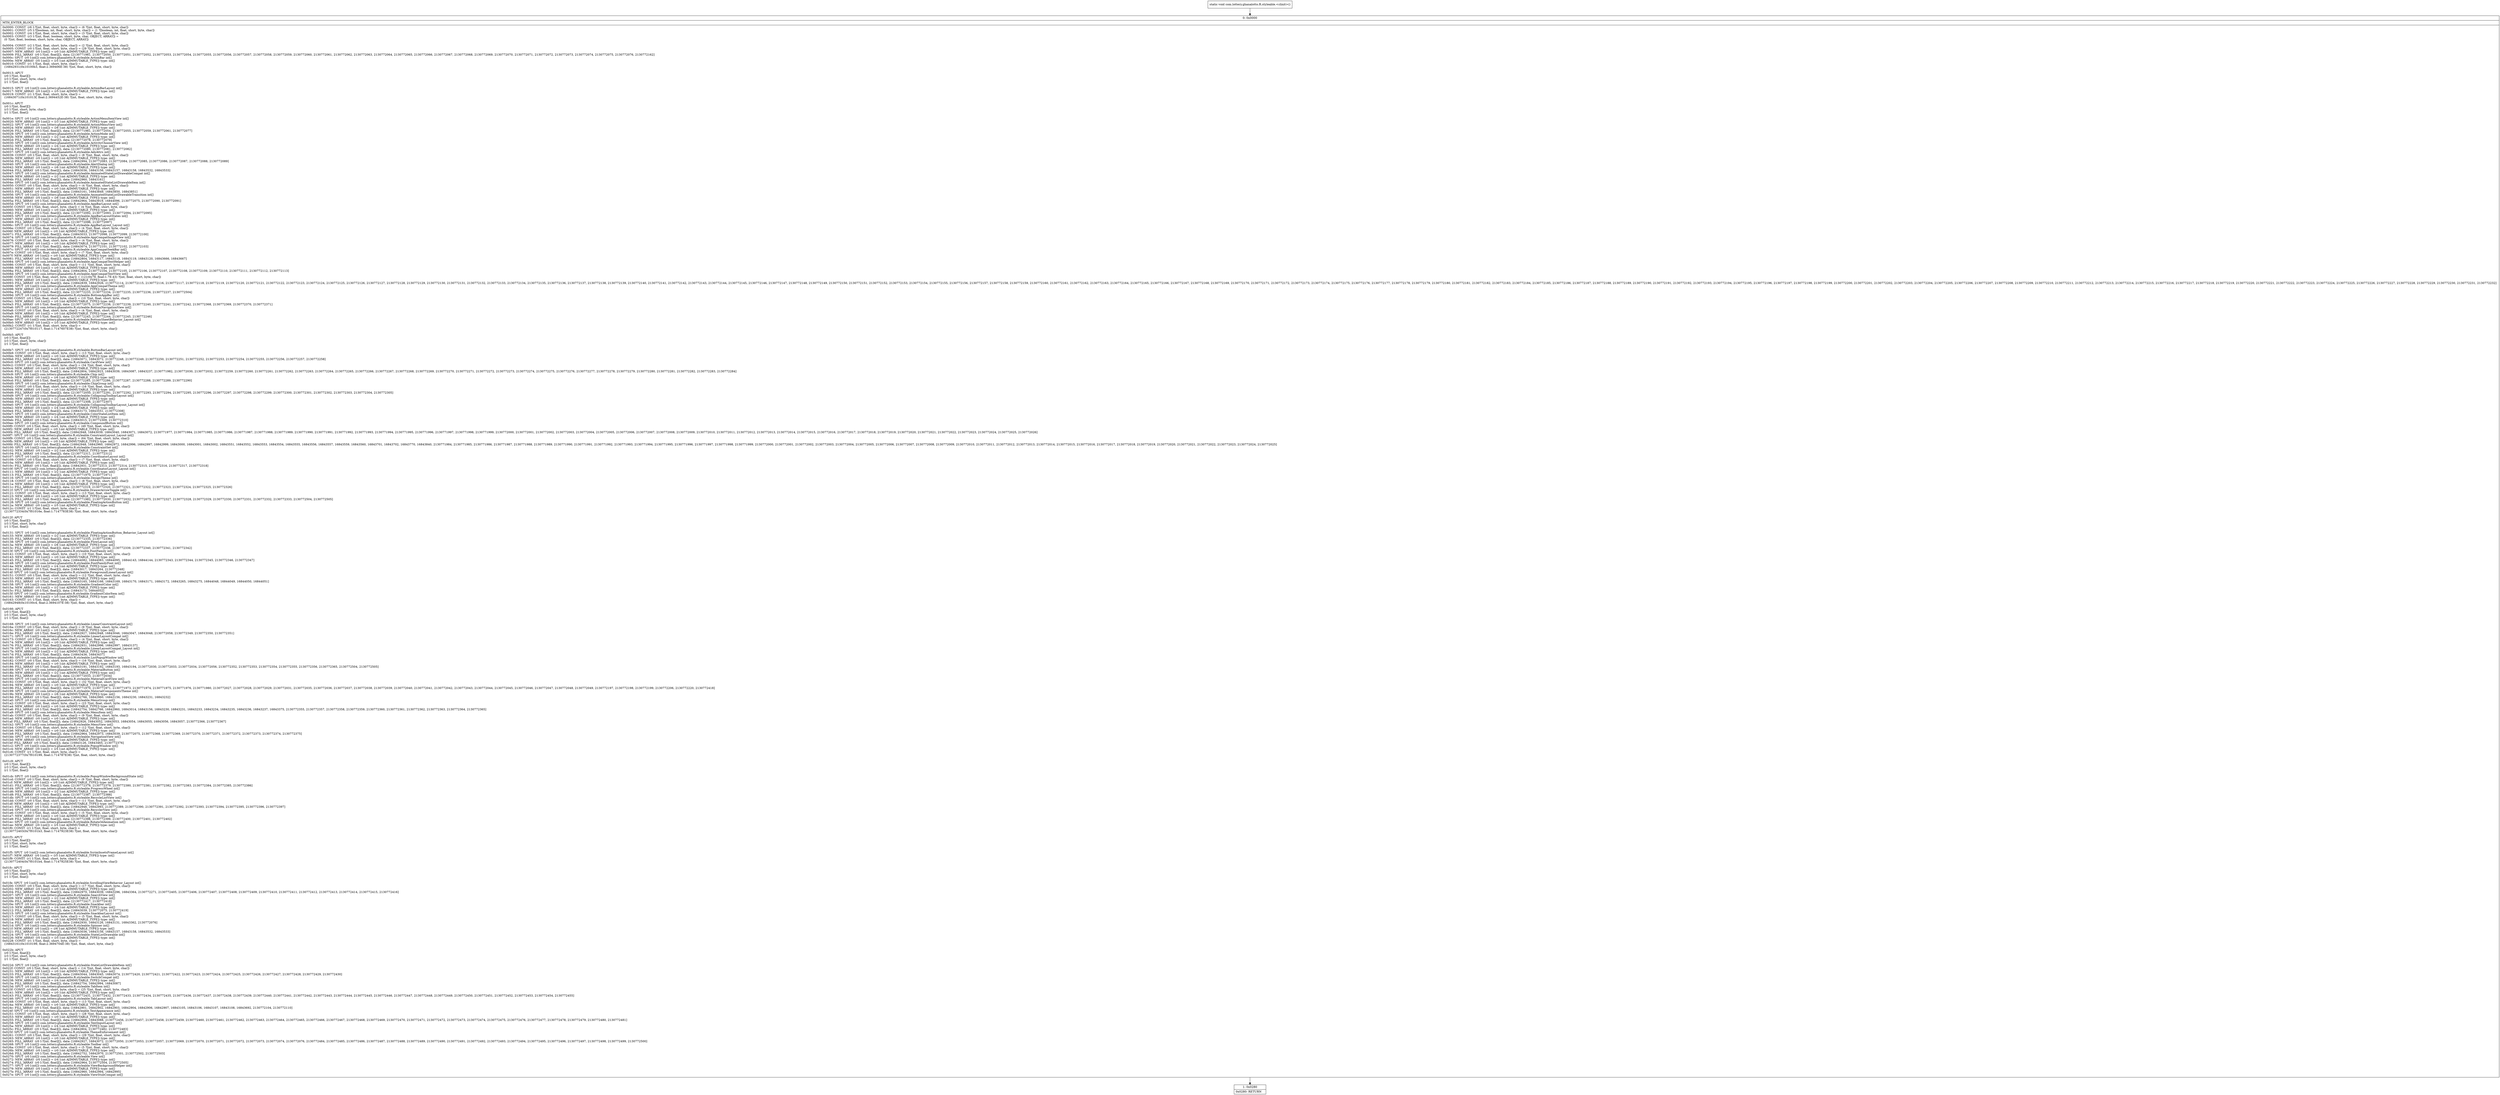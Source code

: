 digraph "CFG forcom.lottery.ghanalotto.R.styleable.\<clinit\>()V" {
Node_0 [shape=record,label="{0\:\ 0x0000|MTH_ENTER_BLOCK\l|0x0000: CONST  (r6 I:?[int, float, short, byte, char]) = (6 ?[int, float, short, byte, char]) \l0x0001: CONST  (r5 I:?[boolean, int, float, short, byte, char]) = (1 ?[boolean, int, float, short, byte, char]) \l0x0002: CONST  (r4 I:?[int, float, short, byte, char]) = (3 ?[int, float, short, byte, char]) \l0x0003: CONST  (r3 I:?[int, float, boolean, short, byte, char, OBJECT, ARRAY]) = \l  (0 ?[int, float, boolean, short, byte, char, OBJECT, ARRAY])\l \l0x0004: CONST  (r2 I:?[int, float, short, byte, char]) = (2 ?[int, float, short, byte, char]) \l0x0005: CONST  (r0 I:?[int, float, short, byte, char]) = (29 ?[int, float, short, byte, char]) \l0x0007: NEW_ARRAY  (r0 I:int[]) = (r0 I:int A[IMMUTABLE_TYPE]) type: int[] \l0x0009: FILL_ARRAY  (r0 I:?[int, float][]), data: [2130771981, 2130772050, 2130772051, 2130772052, 2130772053, 2130772054, 2130772055, 2130772056, 2130772057, 2130772058, 2130772059, 2130772060, 2130772061, 2130772062, 2130772063, 2130772064, 2130772065, 2130772066, 2130772067, 2130772068, 2130772069, 2130772070, 2130772071, 2130772072, 2130772073, 2130772074, 2130772075, 2130772076, 2130772162] \l0x000c: SPUT  (r0 I:int[]) com.lottery.ghanalotto.R.styleable.ActionBar int[] \l0x000e: NEW_ARRAY  (r0 I:int[]) = (r5 I:int A[IMMUTABLE_TYPE]) type: int[] \l0x0010: CONST  (r1 I:?[int, float, short, byte, char]) = \l  (16842931(0x10100b3, float:2.369406E\-38) ?[int, float, short, byte, char])\l \l0x0013: APUT  \l  (r0 I:?[int, float][])\l  (r3 I:?[int, short, byte, char])\l  (r1 I:?[int, float])\l \l0x0015: SPUT  (r0 I:int[]) com.lottery.ghanalotto.R.styleable.ActionBarLayout int[] \l0x0017: NEW_ARRAY  (r0 I:int[]) = (r5 I:int A[IMMUTABLE_TYPE]) type: int[] \l0x0019: CONST  (r1 I:?[int, float, short, byte, char]) = \l  (16843071(0x101013f, float:2.3694452E\-38) ?[int, float, short, byte, char])\l \l0x001c: APUT  \l  (r0 I:?[int, float][])\l  (r3 I:?[int, short, byte, char])\l  (r1 I:?[int, float])\l \l0x001e: SPUT  (r0 I:int[]) com.lottery.ghanalotto.R.styleable.ActionMenuItemView int[] \l0x0020: NEW_ARRAY  (r0 I:int[]) = (r3 I:int A[IMMUTABLE_TYPE]) type: int[] \l0x0022: SPUT  (r0 I:int[]) com.lottery.ghanalotto.R.styleable.ActionMenuView int[] \l0x0024: NEW_ARRAY  (r0 I:int[]) = (r6 I:int A[IMMUTABLE_TYPE]) type: int[] \l0x0026: FILL_ARRAY  (r0 I:?[int, float][]), data: [2130771981, 2130772054, 2130772055, 2130772059, 2130772061, 2130772077] \l0x0029: SPUT  (r0 I:int[]) com.lottery.ghanalotto.R.styleable.ActionMode int[] \l0x002b: NEW_ARRAY  (r0 I:int[]) = (r2 I:int A[IMMUTABLE_TYPE]) type: int[] \l0x002d: FILL_ARRAY  (r0 I:?[int, float][]), data: [2130772078, 2130772079] \l0x0030: SPUT  (r0 I:int[]) com.lottery.ghanalotto.R.styleable.ActivityChooserView int[] \l0x0032: NEW_ARRAY  (r0 I:int[]) = (r4 I:int A[IMMUTABLE_TYPE]) type: int[] \l0x0034: FILL_ARRAY  (r0 I:?[int, float][]), data: [2130772080, 2130772081, 2130772082] \l0x0037: SPUT  (r0 I:int[]) com.lottery.ghanalotto.R.styleable.AdsAttrs int[] \l0x0039: CONST  (r0 I:?[int, float, short, byte, char]) = (8 ?[int, float, short, byte, char]) \l0x003b: NEW_ARRAY  (r0 I:int[]) = (r0 I:int A[IMMUTABLE_TYPE]) type: int[] \l0x003d: FILL_ARRAY  (r0 I:?[int, float][]), data: [16842994, 2130772083, 2130772084, 2130772085, 2130772086, 2130772087, 2130772088, 2130772089] \l0x0040: SPUT  (r0 I:int[]) com.lottery.ghanalotto.R.styleable.AlertDialog int[] \l0x0042: NEW_ARRAY  (r0 I:int[]) = (r6 I:int A[IMMUTABLE_TYPE]) type: int[] \l0x0044: FILL_ARRAY  (r0 I:?[int, float][]), data: [16843036, 16843156, 16843157, 16843158, 16843532, 16843533] \l0x0047: SPUT  (r0 I:int[]) com.lottery.ghanalotto.R.styleable.AnimatedStateListDrawableCompat int[] \l0x0049: NEW_ARRAY  (r0 I:int[]) = (r2 I:int A[IMMUTABLE_TYPE]) type: int[] \l0x004b: FILL_ARRAY  (r0 I:?[int, float][]), data: [16842960, 16843161] \l0x004e: SPUT  (r0 I:int[]) com.lottery.ghanalotto.R.styleable.AnimatedStateListDrawableItem int[] \l0x0050: CONST  (r0 I:?[int, float, short, byte, char]) = (4 ?[int, float, short, byte, char]) \l0x0051: NEW_ARRAY  (r0 I:int[]) = (r0 I:int A[IMMUTABLE_TYPE]) type: int[] \l0x0053: FILL_ARRAY  (r0 I:?[int, float][]), data: [16843161, 16843849, 16843850, 16843851] \l0x0056: SPUT  (r0 I:int[]) com.lottery.ghanalotto.R.styleable.AnimatedStateListDrawableTransition int[] \l0x0058: NEW_ARRAY  (r0 I:int[]) = (r6 I:int A[IMMUTABLE_TYPE]) type: int[] \l0x005a: FILL_ARRAY  (r0 I:?[int, float][]), data: [16842964, 16843919, 16844096, 2130772075, 2130772090, 2130772091] \l0x005d: SPUT  (r0 I:int[]) com.lottery.ghanalotto.R.styleable.AppBarLayout int[] \l0x005f: CONST  (r0 I:?[int, float, short, byte, char]) = (4 ?[int, float, short, byte, char]) \l0x0060: NEW_ARRAY  (r0 I:int[]) = (r0 I:int A[IMMUTABLE_TYPE]) type: int[] \l0x0062: FILL_ARRAY  (r0 I:?[int, float][]), data: [2130772092, 2130772093, 2130772094, 2130772095] \l0x0065: SPUT  (r0 I:int[]) com.lottery.ghanalotto.R.styleable.AppBarLayoutStates int[] \l0x0067: NEW_ARRAY  (r0 I:int[]) = (r2 I:int A[IMMUTABLE_TYPE]) type: int[] \l0x0069: FILL_ARRAY  (r0 I:?[int, float][]), data: [2130772096, 2130772097] \l0x006c: SPUT  (r0 I:int[]) com.lottery.ghanalotto.R.styleable.AppBarLayout_Layout int[] \l0x006e: CONST  (r0 I:?[int, float, short, byte, char]) = (4 ?[int, float, short, byte, char]) \l0x006f: NEW_ARRAY  (r0 I:int[]) = (r0 I:int A[IMMUTABLE_TYPE]) type: int[] \l0x0071: FILL_ARRAY  (r0 I:?[int, float][]), data: [16843033, 2130772098, 2130772099, 2130772100] \l0x0074: SPUT  (r0 I:int[]) com.lottery.ghanalotto.R.styleable.AppCompatImageView int[] \l0x0076: CONST  (r0 I:?[int, float, short, byte, char]) = (4 ?[int, float, short, byte, char]) \l0x0077: NEW_ARRAY  (r0 I:int[]) = (r0 I:int A[IMMUTABLE_TYPE]) type: int[] \l0x0079: FILL_ARRAY  (r0 I:?[int, float][]), data: [16843074, 2130772101, 2130772102, 2130772103] \l0x007c: SPUT  (r0 I:int[]) com.lottery.ghanalotto.R.styleable.AppCompatSeekBar int[] \l0x007e: CONST  (r0 I:?[int, float, short, byte, char]) = (7 ?[int, float, short, byte, char]) \l0x007f: NEW_ARRAY  (r0 I:int[]) = (r0 I:int A[IMMUTABLE_TYPE]) type: int[] \l0x0081: FILL_ARRAY  (r0 I:?[int, float][]), data: [16842804, 16843117, 16843118, 16843119, 16843120, 16843666, 16843667] \l0x0084: SPUT  (r0 I:int[]) com.lottery.ghanalotto.R.styleable.AppCompatTextHelper int[] \l0x0086: CONST  (r0 I:?[int, float, short, byte, char]) = (11 ?[int, float, short, byte, char]) \l0x0088: NEW_ARRAY  (r0 I:int[]) = (r0 I:int A[IMMUTABLE_TYPE]) type: int[] \l0x008a: FILL_ARRAY  (r0 I:?[int, float][]), data: [16842804, 2130772104, 2130772105, 2130772106, 2130772107, 2130772108, 2130772109, 2130772110, 2130772111, 2130772112, 2130772113] \l0x008d: SPUT  (r0 I:int[]) com.lottery.ghanalotto.R.styleable.AppCompatTextView int[] \l0x008f: CONST  (r0 I:?[int, float, short, byte, char]) = (121(0x79, float:1.7E\-43) ?[int, float, short, byte, char]) \l0x0091: NEW_ARRAY  (r0 I:int[]) = (r0 I:int A[IMMUTABLE_TYPE]) type: int[] \l0x0093: FILL_ARRAY  (r0 I:?[int, float][]), data: [16842839, 16842926, 2130772114, 2130772115, 2130772116, 2130772117, 2130772118, 2130772119, 2130772120, 2130772121, 2130772122, 2130772123, 2130772124, 2130772125, 2130772126, 2130772127, 2130772128, 2130772129, 2130772130, 2130772131, 2130772132, 2130772133, 2130772134, 2130772135, 2130772136, 2130772137, 2130772138, 2130772139, 2130772140, 2130772141, 2130772142, 2130772143, 2130772144, 2130772145, 2130772146, 2130772147, 2130772148, 2130772149, 2130772150, 2130772151, 2130772152, 2130772153, 2130772154, 2130772155, 2130772156, 2130772157, 2130772158, 2130772159, 2130772160, 2130772161, 2130772162, 2130772163, 2130772164, 2130772165, 2130772166, 2130772167, 2130772168, 2130772169, 2130772170, 2130772171, 2130772172, 2130772173, 2130772174, 2130772175, 2130772176, 2130772177, 2130772178, 2130772179, 2130772180, 2130772181, 2130772182, 2130772183, 2130772184, 2130772185, 2130772186, 2130772187, 2130772188, 2130772189, 2130772190, 2130772191, 2130772192, 2130772193, 2130772194, 2130772195, 2130772196, 2130772197, 2130772198, 2130772199, 2130772200, 2130772201, 2130772202, 2130772203, 2130772204, 2130772205, 2130772206, 2130772207, 2130772208, 2130772209, 2130772210, 2130772211, 2130772212, 2130772213, 2130772214, 2130772215, 2130772216, 2130772217, 2130772218, 2130772219, 2130772220, 2130772221, 2130772222, 2130772223, 2130772224, 2130772225, 2130772226, 2130772227, 2130772228, 2130772229, 2130772230, 2130772231, 2130772232] \l0x0096: SPUT  (r0 I:int[]) com.lottery.ghanalotto.R.styleable.AppCompatTheme int[] \l0x0098: NEW_ARRAY  (r0 I:int[]) = (r6 I:int A[IMMUTABLE_TYPE]) type: int[] \l0x009a: FILL_ARRAY  (r0 I:?[int, float][]), data: [2130772233, 2130772234, 2130772235, 2130772236, 2130772237, 2130772504] \l0x009d: SPUT  (r0 I:int[]) com.lottery.ghanalotto.R.styleable.BottomAppBar int[] \l0x009f: CONST  (r0 I:?[int, float, short, byte, char]) = (10 ?[int, float, short, byte, char]) \l0x00a1: NEW_ARRAY  (r0 I:int[]) = (r0 I:int A[IMMUTABLE_TYPE]) type: int[] \l0x00a3: FILL_ARRAY  (r0 I:?[int, float][]), data: [2130772075, 2130772238, 2130772239, 2130772240, 2130772241, 2130772242, 2130772368, 2130772369, 2130772370, 2130772371] \l0x00a6: SPUT  (r0 I:int[]) com.lottery.ghanalotto.R.styleable.BottomNavigationView int[] \l0x00a8: CONST  (r0 I:?[int, float, short, byte, char]) = (4 ?[int, float, short, byte, char]) \l0x00a9: NEW_ARRAY  (r0 I:int[]) = (r0 I:int A[IMMUTABLE_TYPE]) type: int[] \l0x00ab: FILL_ARRAY  (r0 I:?[int, float][]), data: [2130772243, 2130772244, 2130772245, 2130772246] \l0x00ae: SPUT  (r0 I:int[]) com.lottery.ghanalotto.R.styleable.BottomSheetBehavior_Layout int[] \l0x00b0: NEW_ARRAY  (r0 I:int[]) = (r5 I:int A[IMMUTABLE_TYPE]) type: int[] \l0x00b2: CONST  (r1 I:?[int, float, short, byte, char]) = \l  (2130772247(0x7f010117, float:1.7147607E38) ?[int, float, short, byte, char])\l \l0x00b5: APUT  \l  (r0 I:?[int, float][])\l  (r3 I:?[int, short, byte, char])\l  (r1 I:?[int, float])\l \l0x00b7: SPUT  (r0 I:int[]) com.lottery.ghanalotto.R.styleable.ButtonBarLayout int[] \l0x00b9: CONST  (r0 I:?[int, float, short, byte, char]) = (13 ?[int, float, short, byte, char]) \l0x00bb: NEW_ARRAY  (r0 I:int[]) = (r0 I:int A[IMMUTABLE_TYPE]) type: int[] \l0x00bd: FILL_ARRAY  (r0 I:?[int, float][]), data: [16843071, 16843072, 2130772248, 2130772249, 2130772250, 2130772251, 2130772252, 2130772253, 2130772254, 2130772255, 2130772256, 2130772257, 2130772258] \l0x00c0: SPUT  (r0 I:int[]) com.lottery.ghanalotto.R.styleable.CardView int[] \l0x00c2: CONST  (r0 I:?[int, float, short, byte, char]) = (34 ?[int, float, short, byte, char]) \l0x00c4: NEW_ARRAY  (r0 I:int[]) = (r0 I:int A[IMMUTABLE_TYPE]) type: int[] \l0x00c6: FILL_ARRAY  (r0 I:?[int, float][]), data: [16842804, 16842923, 16843039, 16843087, 16843237, 2130771982, 2130772030, 2130772032, 2130772259, 2130772260, 2130772261, 2130772262, 2130772263, 2130772264, 2130772265, 2130772266, 2130772267, 2130772268, 2130772269, 2130772270, 2130772271, 2130772272, 2130772273, 2130772274, 2130772275, 2130772276, 2130772277, 2130772278, 2130772279, 2130772280, 2130772281, 2130772282, 2130772283, 2130772284] \l0x00c9: SPUT  (r0 I:int[]) com.lottery.ghanalotto.R.styleable.Chip int[] \l0x00cb: NEW_ARRAY  (r0 I:int[]) = (r6 I:int A[IMMUTABLE_TYPE]) type: int[] \l0x00cd: FILL_ARRAY  (r0 I:?[int, float][]), data: [2130772285, 2130772286, 2130772287, 2130772288, 2130772289, 2130772290] \l0x00d0: SPUT  (r0 I:int[]) com.lottery.ghanalotto.R.styleable.ChipGroup int[] \l0x00d2: CONST  (r0 I:?[int, float, short, byte, char]) = (16 ?[int, float, short, byte, char]) \l0x00d4: NEW_ARRAY  (r0 I:int[]) = (r0 I:int A[IMMUTABLE_TYPE]) type: int[] \l0x00d6: FILL_ARRAY  (r0 I:?[int, float][]), data: [2130772050, 2130772291, 2130772292, 2130772293, 2130772294, 2130772295, 2130772296, 2130772297, 2130772298, 2130772299, 2130772300, 2130772301, 2130772302, 2130772303, 2130772304, 2130772305] \l0x00d9: SPUT  (r0 I:int[]) com.lottery.ghanalotto.R.styleable.CollapsingToolbarLayout int[] \l0x00db: NEW_ARRAY  (r0 I:int[]) = (r2 I:int A[IMMUTABLE_TYPE]) type: int[] \l0x00dd: FILL_ARRAY  (r0 I:?[int, float][]), data: [2130772306, 2130772307] \l0x00e0: SPUT  (r0 I:int[]) com.lottery.ghanalotto.R.styleable.CollapsingToolbarLayout_Layout int[] \l0x00e2: NEW_ARRAY  (r0 I:int[]) = (r4 I:int A[IMMUTABLE_TYPE]) type: int[] \l0x00e4: FILL_ARRAY  (r0 I:?[int, float][]), data: [16843173, 16843551, 2130772308] \l0x00e7: SPUT  (r0 I:int[]) com.lottery.ghanalotto.R.styleable.ColorStateListItem int[] \l0x00e9: NEW_ARRAY  (r0 I:int[]) = (r4 I:int A[IMMUTABLE_TYPE]) type: int[] \l0x00eb: FILL_ARRAY  (r0 I:?[int, float][]), data: [16843015, 2130772309, 2130772310] \l0x00ee: SPUT  (r0 I:int[]) com.lottery.ghanalotto.R.styleable.CompoundButton int[] \l0x00f0: CONST  (r0 I:?[int, float, short, byte, char]) = (49 ?[int, float, short, byte, char]) \l0x00f2: NEW_ARRAY  (r0 I:int[]) = (r0 I:int A[IMMUTABLE_TYPE]) type: int[] \l0x00f4: FILL_ARRAY  (r0 I:?[int, float][]), data: [16842948, 16843039, 16843040, 16843071, 16843072, 2130771977, 2130771984, 2130771985, 2130771986, 2130771987, 2130771988, 2130771989, 2130771990, 2130771991, 2130771992, 2130771993, 2130771994, 2130771995, 2130771996, 2130771997, 2130771998, 2130771999, 2130772000, 2130772001, 2130772002, 2130772003, 2130772004, 2130772005, 2130772006, 2130772007, 2130772008, 2130772009, 2130772010, 2130772011, 2130772012, 2130772013, 2130772014, 2130772015, 2130772016, 2130772017, 2130772018, 2130772019, 2130772020, 2130772021, 2130772022, 2130772023, 2130772024, 2130772025, 2130772026] \l0x00f7: SPUT  (r0 I:int[]) com.lottery.ghanalotto.R.styleable.ConstraintLayout_Layout int[] \l0x00f9: CONST  (r0 I:?[int, float, short, byte, char]) = (64 ?[int, float, short, byte, char]) \l0x00fb: NEW_ARRAY  (r0 I:int[]) = (r0 I:int A[IMMUTABLE_TYPE]) type: int[] \l0x00fd: FILL_ARRAY  (r0 I:?[int, float][]), data: [16842948, 16842960, 16842972, 16842996, 16842997, 16842999, 16843000, 16843001, 16843002, 16843551, 16843552, 16843553, 16843554, 16843555, 16843556, 16843557, 16843559, 16843560, 16843701, 16843702, 16843770, 16843840, 2130771984, 2130771985, 2130771986, 2130771987, 2130771988, 2130771989, 2130771990, 2130771991, 2130771992, 2130771993, 2130771994, 2130771995, 2130771996, 2130771997, 2130771998, 2130771999, 2130772000, 2130772001, 2130772002, 2130772003, 2130772004, 2130772005, 2130772006, 2130772007, 2130772008, 2130772009, 2130772010, 2130772011, 2130772012, 2130772013, 2130772014, 2130772015, 2130772016, 2130772017, 2130772018, 2130772019, 2130772020, 2130772021, 2130772022, 2130772023, 2130772024, 2130772025] \l0x0100: SPUT  (r0 I:int[]) com.lottery.ghanalotto.R.styleable.ConstraintSet int[] \l0x0102: NEW_ARRAY  (r0 I:int[]) = (r2 I:int A[IMMUTABLE_TYPE]) type: int[] \l0x0104: FILL_ARRAY  (r0 I:?[int, float][]), data: [2130772311, 2130772312] \l0x0107: SPUT  (r0 I:int[]) com.lottery.ghanalotto.R.styleable.CoordinatorLayout int[] \l0x0109: CONST  (r0 I:?[int, float, short, byte, char]) = (7 ?[int, float, short, byte, char]) \l0x010a: NEW_ARRAY  (r0 I:int[]) = (r0 I:int A[IMMUTABLE_TYPE]) type: int[] \l0x010c: FILL_ARRAY  (r0 I:?[int, float][]), data: [16842931, 2130772313, 2130772314, 2130772315, 2130772316, 2130772317, 2130772318] \l0x010f: SPUT  (r0 I:int[]) com.lottery.ghanalotto.R.styleable.CoordinatorLayout_Layout int[] \l0x0111: NEW_ARRAY  (r0 I:int[]) = (r2 I:int A[IMMUTABLE_TYPE]) type: int[] \l0x0113: FILL_ARRAY  (r0 I:?[int, float][]), data: [2130771970, 2130771971] \l0x0116: SPUT  (r0 I:int[]) com.lottery.ghanalotto.R.styleable.DesignTheme int[] \l0x0118: CONST  (r0 I:?[int, float, short, byte, char]) = (8 ?[int, float, short, byte, char]) \l0x011a: NEW_ARRAY  (r0 I:int[]) = (r0 I:int A[IMMUTABLE_TYPE]) type: int[] \l0x011c: FILL_ARRAY  (r0 I:?[int, float][]), data: [2130772319, 2130772320, 2130772321, 2130772322, 2130772323, 2130772324, 2130772325, 2130772326] \l0x011f: SPUT  (r0 I:int[]) com.lottery.ghanalotto.R.styleable.DrawerArrowToggle int[] \l0x0121: CONST  (r0 I:?[int, float, short, byte, char]) = (13 ?[int, float, short, byte, char]) \l0x0123: NEW_ARRAY  (r0 I:int[]) = (r0 I:int A[IMMUTABLE_TYPE]) type: int[] \l0x0125: FILL_ARRAY  (r0 I:?[int, float][]), data: [2130771982, 2130772030, 2130772032, 2130772075, 2130772327, 2130772328, 2130772329, 2130772330, 2130772331, 2130772332, 2130772333, 2130772504, 2130772505] \l0x0128: SPUT  (r0 I:int[]) com.lottery.ghanalotto.R.styleable.FloatingActionButton int[] \l0x012a: NEW_ARRAY  (r0 I:int[]) = (r5 I:int A[IMMUTABLE_TYPE]) type: int[] \l0x012c: CONST  (r1 I:?[int, float, short, byte, char]) = \l  (2130772334(0x7f01016e, float:1.7147783E38) ?[int, float, short, byte, char])\l \l0x012f: APUT  \l  (r0 I:?[int, float][])\l  (r3 I:?[int, short, byte, char])\l  (r1 I:?[int, float])\l \l0x0131: SPUT  (r0 I:int[]) com.lottery.ghanalotto.R.styleable.FloatingActionButton_Behavior_Layout int[] \l0x0133: NEW_ARRAY  (r0 I:int[]) = (r2 I:int A[IMMUTABLE_TYPE]) type: int[] \l0x0135: FILL_ARRAY  (r0 I:?[int, float][]), data: [2130772335, 2130772336] \l0x0138: SPUT  (r0 I:int[]) com.lottery.ghanalotto.R.styleable.FlowLayout int[] \l0x013a: NEW_ARRAY  (r0 I:int[]) = (r6 I:int A[IMMUTABLE_TYPE]) type: int[] \l0x013c: FILL_ARRAY  (r0 I:?[int, float][]), data: [2130772337, 2130772338, 2130772339, 2130772340, 2130772341, 2130772342] \l0x013f: SPUT  (r0 I:int[]) com.lottery.ghanalotto.R.styleable.FontFamily int[] \l0x0141: CONST  (r0 I:?[int, float, short, byte, char]) = (10 ?[int, float, short, byte, char]) \l0x0143: NEW_ARRAY  (r0 I:int[]) = (r0 I:int A[IMMUTABLE_TYPE]) type: int[] \l0x0145: FILL_ARRAY  (r0 I:?[int, float][]), data: [16844082, 16844083, 16844095, 16844143, 16844144, 2130772343, 2130772344, 2130772345, 2130772346, 2130772347] \l0x0148: SPUT  (r0 I:int[]) com.lottery.ghanalotto.R.styleable.FontFamilyFont int[] \l0x014a: NEW_ARRAY  (r0 I:int[]) = (r4 I:int A[IMMUTABLE_TYPE]) type: int[] \l0x014c: FILL_ARRAY  (r0 I:?[int, float][]), data: [16843017, 16843264, 2130772348] \l0x014f: SPUT  (r0 I:int[]) com.lottery.ghanalotto.R.styleable.ForegroundLinearLayout int[] \l0x0151: CONST  (r0 I:?[int, float, short, byte, char]) = (12 ?[int, float, short, byte, char]) \l0x0153: NEW_ARRAY  (r0 I:int[]) = (r0 I:int A[IMMUTABLE_TYPE]) type: int[] \l0x0155: FILL_ARRAY  (r0 I:?[int, float][]), data: [16843165, 16843166, 16843169, 16843170, 16843171, 16843172, 16843265, 16843275, 16844048, 16844049, 16844050, 16844051] \l0x0158: SPUT  (r0 I:int[]) com.lottery.ghanalotto.R.styleable.GradientColor int[] \l0x015a: NEW_ARRAY  (r0 I:int[]) = (r2 I:int A[IMMUTABLE_TYPE]) type: int[] \l0x015c: FILL_ARRAY  (r0 I:?[int, float][]), data: [16843173, 16844052] \l0x015f: SPUT  (r0 I:int[]) com.lottery.ghanalotto.R.styleable.GradientColorItem int[] \l0x0161: NEW_ARRAY  (r0 I:int[]) = (r5 I:int A[IMMUTABLE_TYPE]) type: int[] \l0x0163: CONST  (r1 I:?[int, float, short, byte, char]) = \l  (16842948(0x10100c4, float:2.3694107E\-38) ?[int, float, short, byte, char])\l \l0x0166: APUT  \l  (r0 I:?[int, float][])\l  (r3 I:?[int, short, byte, char])\l  (r1 I:?[int, float])\l \l0x0168: SPUT  (r0 I:int[]) com.lottery.ghanalotto.R.styleable.LinearConstraintLayout int[] \l0x016a: CONST  (r0 I:?[int, float, short, byte, char]) = (9 ?[int, float, short, byte, char]) \l0x016c: NEW_ARRAY  (r0 I:int[]) = (r0 I:int A[IMMUTABLE_TYPE]) type: int[] \l0x016e: FILL_ARRAY  (r0 I:?[int, float][]), data: [16842927, 16842948, 16843046, 16843047, 16843048, 2130772058, 2130772349, 2130772350, 2130772351] \l0x0171: SPUT  (r0 I:int[]) com.lottery.ghanalotto.R.styleable.LinearLayoutCompat int[] \l0x0173: CONST  (r0 I:?[int, float, short, byte, char]) = (4 ?[int, float, short, byte, char]) \l0x0174: NEW_ARRAY  (r0 I:int[]) = (r0 I:int A[IMMUTABLE_TYPE]) type: int[] \l0x0176: FILL_ARRAY  (r0 I:?[int, float][]), data: [16842931, 16842996, 16842997, 16843137] \l0x0179: SPUT  (r0 I:int[]) com.lottery.ghanalotto.R.styleable.LinearLayoutCompat_Layout int[] \l0x017b: NEW_ARRAY  (r0 I:int[]) = (r2 I:int A[IMMUTABLE_TYPE]) type: int[] \l0x017d: FILL_ARRAY  (r0 I:?[int, float][]), data: [16843436, 16843437] \l0x0180: SPUT  (r0 I:int[]) com.lottery.ghanalotto.R.styleable.ListPopupWindow int[] \l0x0182: CONST  (r0 I:?[int, float, short, byte, char]) = (16 ?[int, float, short, byte, char]) \l0x0184: NEW_ARRAY  (r0 I:int[]) = (r0 I:int A[IMMUTABLE_TYPE]) type: int[] \l0x0186: FILL_ARRAY  (r0 I:?[int, float][]), data: [16843191, 16843192, 16843193, 16843194, 2130772030, 2130772033, 2130772034, 2130772056, 2130772352, 2130772353, 2130772354, 2130772355, 2130772356, 2130772365, 2130772504, 2130772505] \l0x0189: SPUT  (r0 I:int[]) com.lottery.ghanalotto.R.styleable.MaterialButton int[] \l0x018b: NEW_ARRAY  (r0 I:int[]) = (r2 I:int A[IMMUTABLE_TYPE]) type: int[] \l0x018d: FILL_ARRAY  (r0 I:?[int, float][]), data: [2130772033, 2130772034] \l0x0190: SPUT  (r0 I:int[]) com.lottery.ghanalotto.R.styleable.MaterialCardView int[] \l0x0192: CONST  (r0 I:?[int, float, short, byte, char]) = (32 ?[int, float, short, byte, char]) \l0x0194: NEW_ARRAY  (r0 I:int[]) = (r0 I:int A[IMMUTABLE_TYPE]) type: int[] \l0x0196: FILL_ARRAY  (r0 I:?[int, float][]), data: [2130771970, 2130771971, 2130771973, 2130771974, 2130771975, 2130771976, 2130771980, 2130772027, 2130772028, 2130772029, 2130772031, 2130772035, 2130772036, 2130772037, 2130772038, 2130772039, 2130772040, 2130772041, 2130772042, 2130772043, 2130772044, 2130772045, 2130772046, 2130772047, 2130772048, 2130772049, 2130772197, 2130772198, 2130772199, 2130772206, 2130772220, 2130772418] \l0x0199: SPUT  (r0 I:int[]) com.lottery.ghanalotto.R.styleable.MaterialComponentsTheme int[] \l0x019b: NEW_ARRAY  (r0 I:int[]) = (r6 I:int A[IMMUTABLE_TYPE]) type: int[] \l0x019d: FILL_ARRAY  (r0 I:?[int, float][]), data: [16842766, 16842960, 16843156, 16843230, 16843231, 16843232] \l0x01a0: SPUT  (r0 I:int[]) com.lottery.ghanalotto.R.styleable.MenuGroup int[] \l0x01a2: CONST  (r0 I:?[int, float, short, byte, char]) = (23 ?[int, float, short, byte, char]) \l0x01a4: NEW_ARRAY  (r0 I:int[]) = (r0 I:int A[IMMUTABLE_TYPE]) type: int[] \l0x01a6: FILL_ARRAY  (r0 I:?[int, float][]), data: [16842754, 16842766, 16842960, 16843014, 16843156, 16843230, 16843231, 16843233, 16843234, 16843235, 16843236, 16843237, 16843375, 2130772355, 2130772357, 2130772358, 2130772359, 2130772360, 2130772361, 2130772362, 2130772363, 2130772364, 2130772365] \l0x01a9: SPUT  (r0 I:int[]) com.lottery.ghanalotto.R.styleable.MenuItem int[] \l0x01ab: CONST  (r0 I:?[int, float, short, byte, char]) = (9 ?[int, float, short, byte, char]) \l0x01ad: NEW_ARRAY  (r0 I:int[]) = (r0 I:int A[IMMUTABLE_TYPE]) type: int[] \l0x01af: FILL_ARRAY  (r0 I:?[int, float][]), data: [16842926, 16843052, 16843053, 16843054, 16843055, 16843056, 16843057, 2130772366, 2130772367] \l0x01b2: SPUT  (r0 I:int[]) com.lottery.ghanalotto.R.styleable.MenuView int[] \l0x01b4: CONST  (r0 I:?[int, float, short, byte, char]) = (12 ?[int, float, short, byte, char]) \l0x01b6: NEW_ARRAY  (r0 I:int[]) = (r0 I:int A[IMMUTABLE_TYPE]) type: int[] \l0x01b8: FILL_ARRAY  (r0 I:?[int, float][]), data: [16842964, 16842973, 16843039, 2130772075, 2130772368, 2130772369, 2130772370, 2130772371, 2130772372, 2130772373, 2130772374, 2130772375] \l0x01bb: SPUT  (r0 I:int[]) com.lottery.ghanalotto.R.styleable.NavigationView int[] \l0x01bd: NEW_ARRAY  (r0 I:int[]) = (r4 I:int A[IMMUTABLE_TYPE]) type: int[] \l0x01bf: FILL_ARRAY  (r0 I:?[int, float][]), data: [16843126, 16843465, 2130772376] \l0x01c2: SPUT  (r0 I:int[]) com.lottery.ghanalotto.R.styleable.PopupWindow int[] \l0x01c4: NEW_ARRAY  (r0 I:int[]) = (r5 I:int A[IMMUTABLE_TYPE]) type: int[] \l0x01c6: CONST  (r1 I:?[int, float, short, byte, char]) = \l  (2130772377(0x7f010199, float:1.714787E38) ?[int, float, short, byte, char])\l \l0x01c9: APUT  \l  (r0 I:?[int, float][])\l  (r3 I:?[int, short, byte, char])\l  (r1 I:?[int, float])\l \l0x01cb: SPUT  (r0 I:int[]) com.lottery.ghanalotto.R.styleable.PopupWindowBackgroundState int[] \l0x01cd: CONST  (r0 I:?[int, float, short, byte, char]) = (9 ?[int, float, short, byte, char]) \l0x01cf: NEW_ARRAY  (r0 I:int[]) = (r0 I:int A[IMMUTABLE_TYPE]) type: int[] \l0x01d1: FILL_ARRAY  (r0 I:?[int, float][]), data: [2130772378, 2130772379, 2130772380, 2130772381, 2130772382, 2130772383, 2130772384, 2130772385, 2130772386] \l0x01d4: SPUT  (r0 I:int[]) com.lottery.ghanalotto.R.styleable.ProgressWheel int[] \l0x01d6: NEW_ARRAY  (r0 I:int[]) = (r2 I:int A[IMMUTABLE_TYPE]) type: int[] \l0x01d8: FILL_ARRAY  (r0 I:?[int, float][]), data: [2130772387, 2130772388] \l0x01db: SPUT  (r0 I:int[]) com.lottery.ghanalotto.R.styleable.RecycleListView int[] \l0x01dd: CONST  (r0 I:?[int, float, short, byte, char]) = (11 ?[int, float, short, byte, char]) \l0x01df: NEW_ARRAY  (r0 I:int[]) = (r0 I:int A[IMMUTABLE_TYPE]) type: int[] \l0x01e1: FILL_ARRAY  (r0 I:?[int, float][]), data: [16842948, 16842993, 2130772389, 2130772390, 2130772391, 2130772392, 2130772393, 2130772394, 2130772395, 2130772396, 2130772397] \l0x01e4: SPUT  (r0 I:int[]) com.lottery.ghanalotto.R.styleable.RecyclerView int[] \l0x01e6: CONST  (r0 I:?[int, float, short, byte, char]) = (5 ?[int, float, short, byte, char]) \l0x01e7: NEW_ARRAY  (r0 I:int[]) = (r0 I:int A[IMMUTABLE_TYPE]) type: int[] \l0x01e9: FILL_ARRAY  (r0 I:?[int, float][]), data: [2130772398, 2130772399, 2130772400, 2130772401, 2130772402] \l0x01ec: SPUT  (r0 I:int[]) com.lottery.ghanalotto.R.styleable.Rotate3dAnimation int[] \l0x01ee: NEW_ARRAY  (r0 I:int[]) = (r5 I:int A[IMMUTABLE_TYPE]) type: int[] \l0x01f0: CONST  (r1 I:?[int, float, short, byte, char]) = \l  (2130772403(0x7f0101b3, float:1.7147923E38) ?[int, float, short, byte, char])\l \l0x01f3: APUT  \l  (r0 I:?[int, float][])\l  (r3 I:?[int, short, byte, char])\l  (r1 I:?[int, float])\l \l0x01f5: SPUT  (r0 I:int[]) com.lottery.ghanalotto.R.styleable.ScrimInsetsFrameLayout int[] \l0x01f7: NEW_ARRAY  (r0 I:int[]) = (r5 I:int A[IMMUTABLE_TYPE]) type: int[] \l0x01f9: CONST  (r1 I:?[int, float, short, byte, char]) = \l  (2130772404(0x7f0101b4, float:1.7147925E38) ?[int, float, short, byte, char])\l \l0x01fc: APUT  \l  (r0 I:?[int, float][])\l  (r3 I:?[int, short, byte, char])\l  (r1 I:?[int, float])\l \l0x01fe: SPUT  (r0 I:int[]) com.lottery.ghanalotto.R.styleable.ScrollingViewBehavior_Layout int[] \l0x0200: CONST  (r0 I:?[int, float, short, byte, char]) = (17 ?[int, float, short, byte, char]) \l0x0202: NEW_ARRAY  (r0 I:int[]) = (r0 I:int A[IMMUTABLE_TYPE]) type: int[] \l0x0204: FILL_ARRAY  (r0 I:?[int, float][]), data: [16842970, 16843039, 16843296, 16843364, 2130772271, 2130772405, 2130772406, 2130772407, 2130772408, 2130772409, 2130772410, 2130772411, 2130772412, 2130772413, 2130772414, 2130772415, 2130772416] \l0x0207: SPUT  (r0 I:int[]) com.lottery.ghanalotto.R.styleable.SearchView int[] \l0x0209: NEW_ARRAY  (r0 I:int[]) = (r2 I:int A[IMMUTABLE_TYPE]) type: int[] \l0x020b: FILL_ARRAY  (r0 I:?[int, float][]), data: [2130772417, 2130772418] \l0x020e: SPUT  (r0 I:int[]) com.lottery.ghanalotto.R.styleable.Snackbar int[] \l0x0210: NEW_ARRAY  (r0 I:int[]) = (r4 I:int A[IMMUTABLE_TYPE]) type: int[] \l0x0212: FILL_ARRAY  (r0 I:?[int, float][]), data: [16843039, 2130772075, 2130772419] \l0x0215: SPUT  (r0 I:int[]) com.lottery.ghanalotto.R.styleable.SnackbarLayout int[] \l0x0217: CONST  (r0 I:?[int, float, short, byte, char]) = (5 ?[int, float, short, byte, char]) \l0x0218: NEW_ARRAY  (r0 I:int[]) = (r0 I:int A[IMMUTABLE_TYPE]) type: int[] \l0x021a: FILL_ARRAY  (r0 I:?[int, float][]), data: [16842930, 16843126, 16843131, 16843362, 2130772076] \l0x021d: SPUT  (r0 I:int[]) com.lottery.ghanalotto.R.styleable.Spinner int[] \l0x021f: NEW_ARRAY  (r0 I:int[]) = (r6 I:int A[IMMUTABLE_TYPE]) type: int[] \l0x0221: FILL_ARRAY  (r0 I:?[int, float][]), data: [16843036, 16843156, 16843157, 16843158, 16843532, 16843533] \l0x0224: SPUT  (r0 I:int[]) com.lottery.ghanalotto.R.styleable.StateListDrawable int[] \l0x0226: NEW_ARRAY  (r0 I:int[]) = (r5 I:int A[IMMUTABLE_TYPE]) type: int[] \l0x0228: CONST  (r1 I:?[int, float, short, byte, char]) = \l  (16843161(0x1010199, float:2.3694704E\-38) ?[int, float, short, byte, char])\l \l0x022b: APUT  \l  (r0 I:?[int, float][])\l  (r3 I:?[int, short, byte, char])\l  (r1 I:?[int, float])\l \l0x022d: SPUT  (r0 I:int[]) com.lottery.ghanalotto.R.styleable.StateListDrawableItem int[] \l0x022f: CONST  (r0 I:?[int, float, short, byte, char]) = (14 ?[int, float, short, byte, char]) \l0x0231: NEW_ARRAY  (r0 I:int[]) = (r0 I:int A[IMMUTABLE_TYPE]) type: int[] \l0x0233: FILL_ARRAY  (r0 I:?[int, float][]), data: [16843044, 16843045, 16843074, 2130772420, 2130772421, 2130772422, 2130772423, 2130772424, 2130772425, 2130772426, 2130772427, 2130772428, 2130772429, 2130772430] \l0x0236: SPUT  (r0 I:int[]) com.lottery.ghanalotto.R.styleable.SwitchCompat int[] \l0x0238: NEW_ARRAY  (r0 I:int[]) = (r4 I:int A[IMMUTABLE_TYPE]) type: int[] \l0x023a: FILL_ARRAY  (r0 I:?[int, float][]), data: [16842754, 16842994, 16843087] \l0x023d: SPUT  (r0 I:int[]) com.lottery.ghanalotto.R.styleable.TabItem int[] \l0x023f: CONST  (r0 I:?[int, float, short, byte, char]) = (25 ?[int, float, short, byte, char]) \l0x0241: NEW_ARRAY  (r0 I:int[]) = (r0 I:int A[IMMUTABLE_TYPE]) type: int[] \l0x0243: FILL_ARRAY  (r0 I:?[int, float][]), data: [2130772431, 2130772432, 2130772433, 2130772434, 2130772435, 2130772436, 2130772437, 2130772438, 2130772439, 2130772440, 2130772441, 2130772442, 2130772443, 2130772444, 2130772445, 2130772446, 2130772447, 2130772448, 2130772449, 2130772450, 2130772451, 2130772452, 2130772453, 2130772454, 2130772455] \l0x0246: SPUT  (r0 I:int[]) com.lottery.ghanalotto.R.styleable.TabLayout int[] \l0x0248: CONST  (r0 I:?[int, float, short, byte, char]) = (13 ?[int, float, short, byte, char]) \l0x024a: NEW_ARRAY  (r0 I:int[]) = (r0 I:int A[IMMUTABLE_TYPE]) type: int[] \l0x024c: FILL_ARRAY  (r0 I:?[int, float][]), data: [16842901, 16842902, 16842903, 16842904, 16842906, 16842907, 16843105, 16843106, 16843107, 16843108, 16843692, 2130772104, 2130772110] \l0x024f: SPUT  (r0 I:int[]) com.lottery.ghanalotto.R.styleable.TextAppearance int[] \l0x0251: CONST  (r0 I:?[int, float, short, byte, char]) = (28 ?[int, float, short, byte, char]) \l0x0253: NEW_ARRAY  (r0 I:int[]) = (r0 I:int A[IMMUTABLE_TYPE]) type: int[] \l0x0255: FILL_ARRAY  (r0 I:?[int, float][]), data: [16842906, 16843088, 2130772456, 2130772457, 2130772458, 2130772459, 2130772460, 2130772461, 2130772462, 2130772463, 2130772464, 2130772465, 2130772466, 2130772467, 2130772468, 2130772469, 2130772470, 2130772471, 2130772472, 2130772473, 2130772474, 2130772475, 2130772476, 2130772477, 2130772478, 2130772479, 2130772480, 2130772481] \l0x0258: SPUT  (r0 I:int[]) com.lottery.ghanalotto.R.styleable.TextInputLayout int[] \l0x025a: NEW_ARRAY  (r0 I:int[]) = (r4 I:int A[IMMUTABLE_TYPE]) type: int[] \l0x025c: FILL_ARRAY  (r0 I:?[int, float][]), data: [16842804, 2130772482, 2130772483] \l0x025f: SPUT  (r0 I:int[]) com.lottery.ghanalotto.R.styleable.ThemeEnforcement int[] \l0x0261: CONST  (r0 I:?[int, float, short, byte, char]) = (29 ?[int, float, short, byte, char]) \l0x0263: NEW_ARRAY  (r0 I:int[]) = (r0 I:int A[IMMUTABLE_TYPE]) type: int[] \l0x0265: FILL_ARRAY  (r0 I:?[int, float][]), data: [16842927, 16843072, 2130772050, 2130772053, 2130772057, 2130772069, 2130772070, 2130772071, 2130772072, 2130772073, 2130772074, 2130772076, 2130772484, 2130772485, 2130772486, 2130772487, 2130772488, 2130772489, 2130772490, 2130772491, 2130772492, 2130772493, 2130772494, 2130772495, 2130772496, 2130772497, 2130772498, 2130772499, 2130772500] \l0x0268: SPUT  (r0 I:int[]) com.lottery.ghanalotto.R.styleable.Toolbar int[] \l0x026a: CONST  (r0 I:?[int, float, short, byte, char]) = (5 ?[int, float, short, byte, char]) \l0x026b: NEW_ARRAY  (r0 I:int[]) = (r0 I:int A[IMMUTABLE_TYPE]) type: int[] \l0x026d: FILL_ARRAY  (r0 I:?[int, float][]), data: [16842752, 16842970, 2130772501, 2130772502, 2130772503] \l0x0270: SPUT  (r0 I:int[]) com.lottery.ghanalotto.R.styleable.View int[] \l0x0272: NEW_ARRAY  (r0 I:int[]) = (r4 I:int A[IMMUTABLE_TYPE]) type: int[] \l0x0274: FILL_ARRAY  (r0 I:?[int, float][]), data: [16842964, 2130772504, 2130772505] \l0x0277: SPUT  (r0 I:int[]) com.lottery.ghanalotto.R.styleable.ViewBackgroundHelper int[] \l0x0279: NEW_ARRAY  (r0 I:int[]) = (r4 I:int A[IMMUTABLE_TYPE]) type: int[] \l0x027b: FILL_ARRAY  (r0 I:?[int, float][]), data: [16842960, 16842994, 16842995] \l0x027e: SPUT  (r0 I:int[]) com.lottery.ghanalotto.R.styleable.ViewStubCompat int[] \l}"];
Node_1 [shape=record,label="{1\:\ 0x0280|0x0280: RETURN   \l}"];
MethodNode[shape=record,label="{static void com.lottery.ghanalotto.R.styleable.\<clinit\>() }"];
MethodNode -> Node_0;
Node_0 -> Node_1;
}

